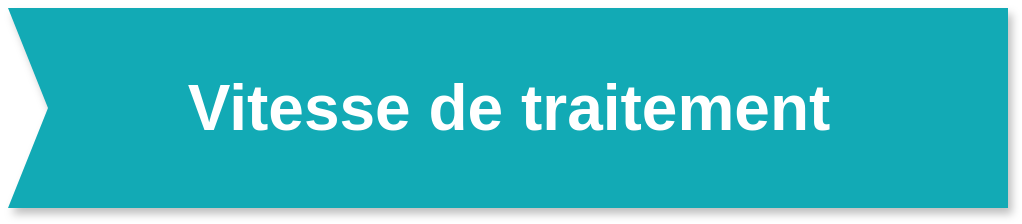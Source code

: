 <mxfile version="16.5.1" type="device"><diagram id="JPtys0ONQ-F5tuCNHgJh" name="Page-1"><mxGraphModel dx="2249" dy="870" grid="1" gridSize="10" guides="1" tooltips="1" connect="1" arrows="1" fold="1" page="1" pageScale="1" pageWidth="827" pageHeight="1169" math="0" shadow="0"><root><mxCell id="0"/><mxCell id="1" parent="0"/><mxCell id="1CuGwh4JXTjSiqHpXUC9-6" value="&lt;font color=&quot;#ffffff&quot; size=&quot;1&quot;&gt;&lt;b style=&quot;font-size: 32px&quot;&gt;Vitesse de traitement&lt;/b&gt;&lt;/font&gt;" style="html=1;shape=mxgraph.infographic.ribbonSimple;notch1=20;notch2=0;fillColor=#12AAB5;strokeColor=none;shadow=1;" parent="1" vertex="1"><mxGeometry x="-300" y="730" width="500" height="100" as="geometry"/></mxCell></root></mxGraphModel></diagram></mxfile>